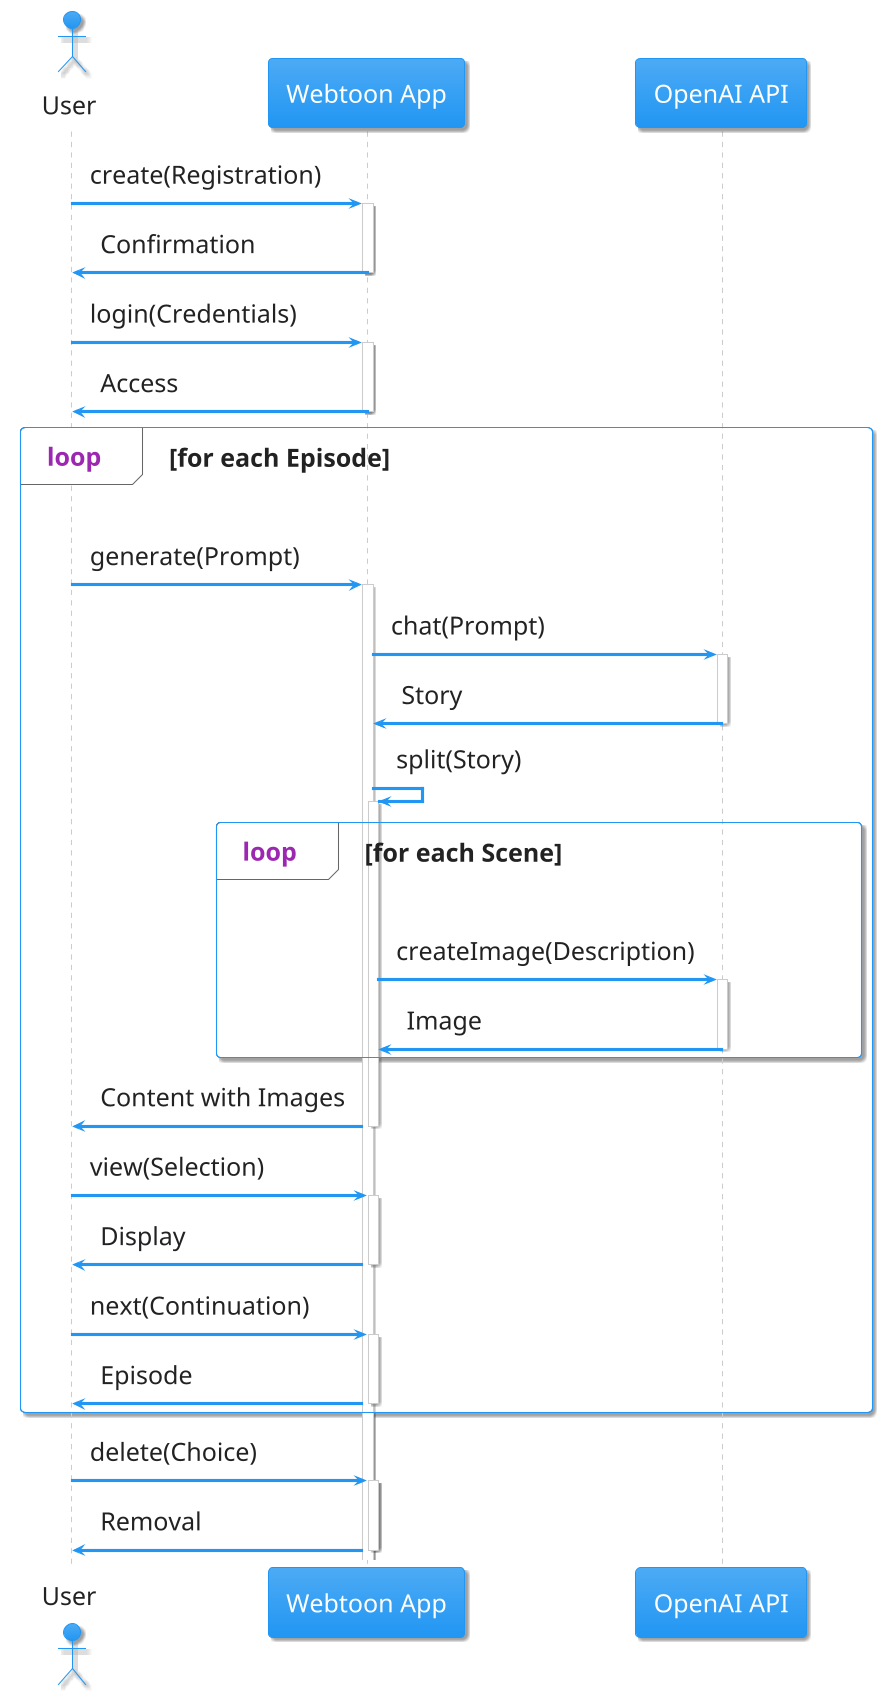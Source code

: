 @startuml
!theme materia
'Define the skinparam for the font size
skinparam defaultFontSize 24

actor User
participant "Webtoon App" as App
participant "OpenAI API" as OpenAI

User -> App: create(Registration)
activate App
App -> User: Confirmation
deactivate App

User -> App: login(Credentials)
activate App
App -> User: Access
deactivate App


loop for each Episode

User -> App: generate(Prompt)
activate App
App -> OpenAI: chat(Prompt)
activate OpenAI
OpenAI -> App: Story
deactivate OpenAI
App -> App: split(Story)
activate App
loop for each Scene
    App -> OpenAI: createImage(Description)
    activate OpenAI
    OpenAI -> App: Image
    deactivate OpenAI
end
App -> User: Content with Images
deactivate App

User -> App: view(Selection)
activate App
App -> User: Display
deactivate App

User -> App: next(Continuation)
activate App
App -> User: Episode
deactivate App

end

User -> App: delete(Choice)
activate App
App -> User: Removal
deactivate App
@enduml

